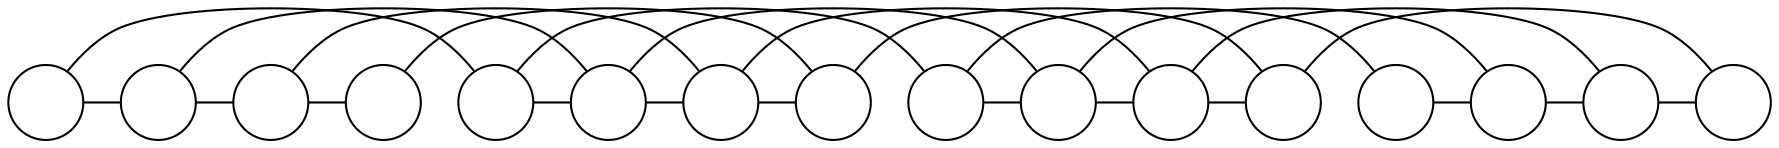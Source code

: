 graph {
  node [label="", shape=circle];

  {
    rank=same;
    A0 -- A1 -- A2 -- A3;
    B0 -- B1 -- B2 -- B3;
    C0 -- C1 -- C2 -- C3;
    D0 -- D1 -- D2 -- D3;
  }

  A0 -- B0 -- C0 -- D0;
  A1 -- B1 -- C1 -- D1;
  A2 -- B2 -- C2 -- D2;
  A3 -- B3 -- C3 -- D3;
}
